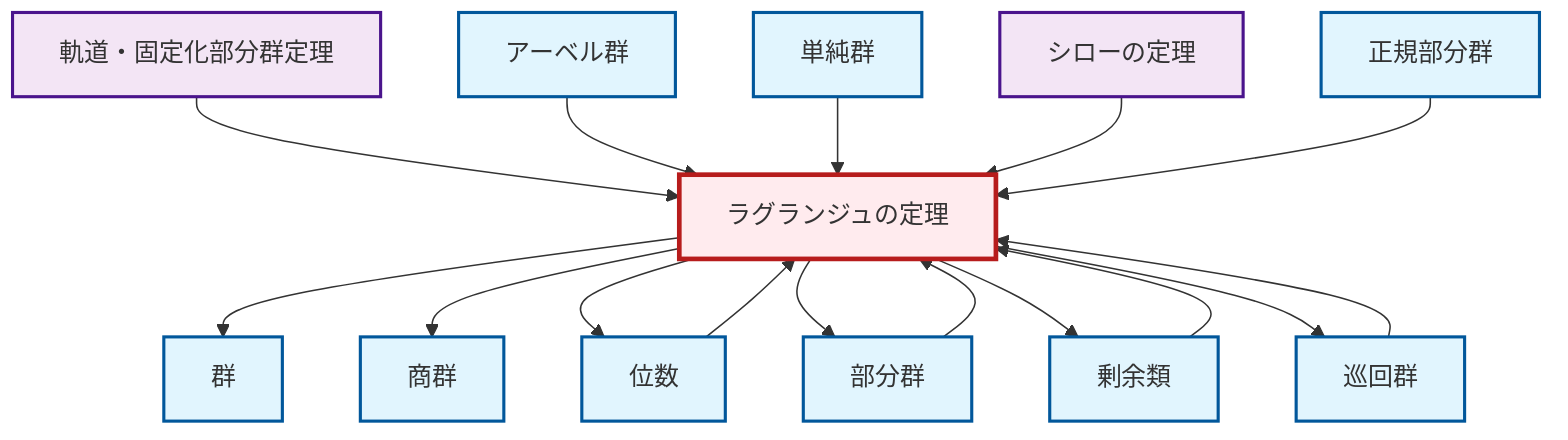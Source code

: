 graph TD
    classDef definition fill:#e1f5fe,stroke:#01579b,stroke-width:2px
    classDef theorem fill:#f3e5f5,stroke:#4a148c,stroke-width:2px
    classDef axiom fill:#fff3e0,stroke:#e65100,stroke-width:2px
    classDef example fill:#e8f5e9,stroke:#1b5e20,stroke-width:2px
    classDef current fill:#ffebee,stroke:#b71c1c,stroke-width:3px
    thm-orbit-stabilizer["軌道・固定化部分群定理"]:::theorem
    thm-lagrange["ラグランジュの定理"]:::theorem
    def-simple-group["単純群"]:::definition
    def-normal-subgroup["正規部分群"]:::definition
    def-order["位数"]:::definition
    def-cyclic-group["巡回群"]:::definition
    def-coset["剰余類"]:::definition
    def-quotient-group["商群"]:::definition
    def-subgroup["部分群"]:::definition
    thm-sylow["シローの定理"]:::theorem
    def-abelian-group["アーベル群"]:::definition
    def-group["群"]:::definition
    thm-orbit-stabilizer --> thm-lagrange
    def-order --> thm-lagrange
    def-abelian-group --> thm-lagrange
    thm-lagrange --> def-group
    def-subgroup --> thm-lagrange
    def-simple-group --> thm-lagrange
    thm-lagrange --> def-quotient-group
    def-coset --> thm-lagrange
    thm-lagrange --> def-order
    thm-lagrange --> def-subgroup
    thm-sylow --> thm-lagrange
    def-cyclic-group --> thm-lagrange
    def-normal-subgroup --> thm-lagrange
    thm-lagrange --> def-coset
    thm-lagrange --> def-cyclic-group
    class thm-lagrange current